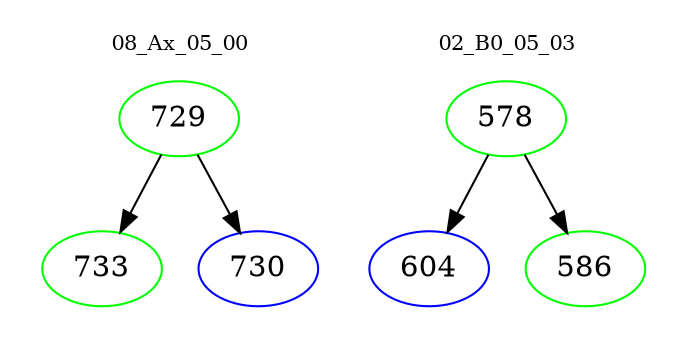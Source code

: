 digraph{
subgraph cluster_0 {
color = white
label = "08_Ax_05_00";
fontsize=10;
T0_729 [label="729", color="green"]
T0_729 -> T0_733 [color="black"]
T0_733 [label="733", color="green"]
T0_729 -> T0_730 [color="black"]
T0_730 [label="730", color="blue"]
}
subgraph cluster_1 {
color = white
label = "02_B0_05_03";
fontsize=10;
T1_578 [label="578", color="green"]
T1_578 -> T1_604 [color="black"]
T1_604 [label="604", color="blue"]
T1_578 -> T1_586 [color="black"]
T1_586 [label="586", color="green"]
}
}
